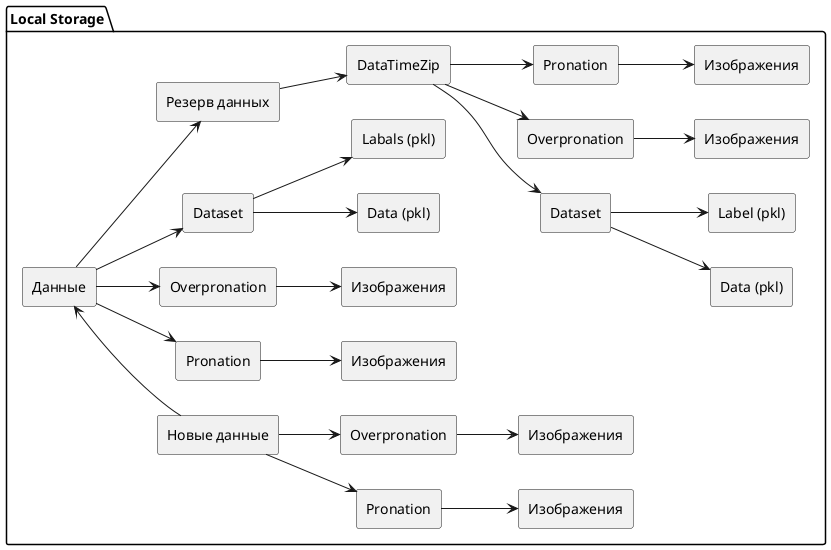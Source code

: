 @startuml
skinparam componentStyle rectangle
left to right direction
'top to bottom direction
package "Local Storage" {

  [Новые данные] as ND
  [Pronation] as NDP
  [Изображения] as NDPFoto
  [Overpronation] as NDO
  [Изображения] as NDOFoto
  [Данные] as D
  [Pronation] as DP
  [Изображения] as DPFoto
  [Overpronation] as DO
  [Изображения] as DOFoto
  [Dataset] as DD
  [Data (pkl)] as DDD
  [Labals (pkl)] as DDL
  [Резерв данных] as DVC
  [DataTimeZip] as DTZ
  [Dataset] as ZDS
  [Data (pkl)] as ZDD
  [Label (pkl)] as ZDL
  [Overpronation] as ZO
  [Изображения] as ZOFoto
  [Pronation] as ZP
  [Изображения] as ZPFoto

  NDP --> NDPFoto
  ND --> NDO

  NDO --> NDOFoto
  ND --> NDP

  D <-- ND
  D --> DVC
  D --> DP
  D --> DO
  D --> DD

  DP --> DPFoto
  DO --> DOFoto
  DD --> DDD
  DD --> DDL

  DVC --> DTZ

  DTZ --> ZDS
  DTZ --> ZP
  DTZ --> ZO

  ZDS --> ZDD
  ZDS --> ZDL

  ZP --> ZPFoto
  ZO --> ZOFoto


}

@enduml